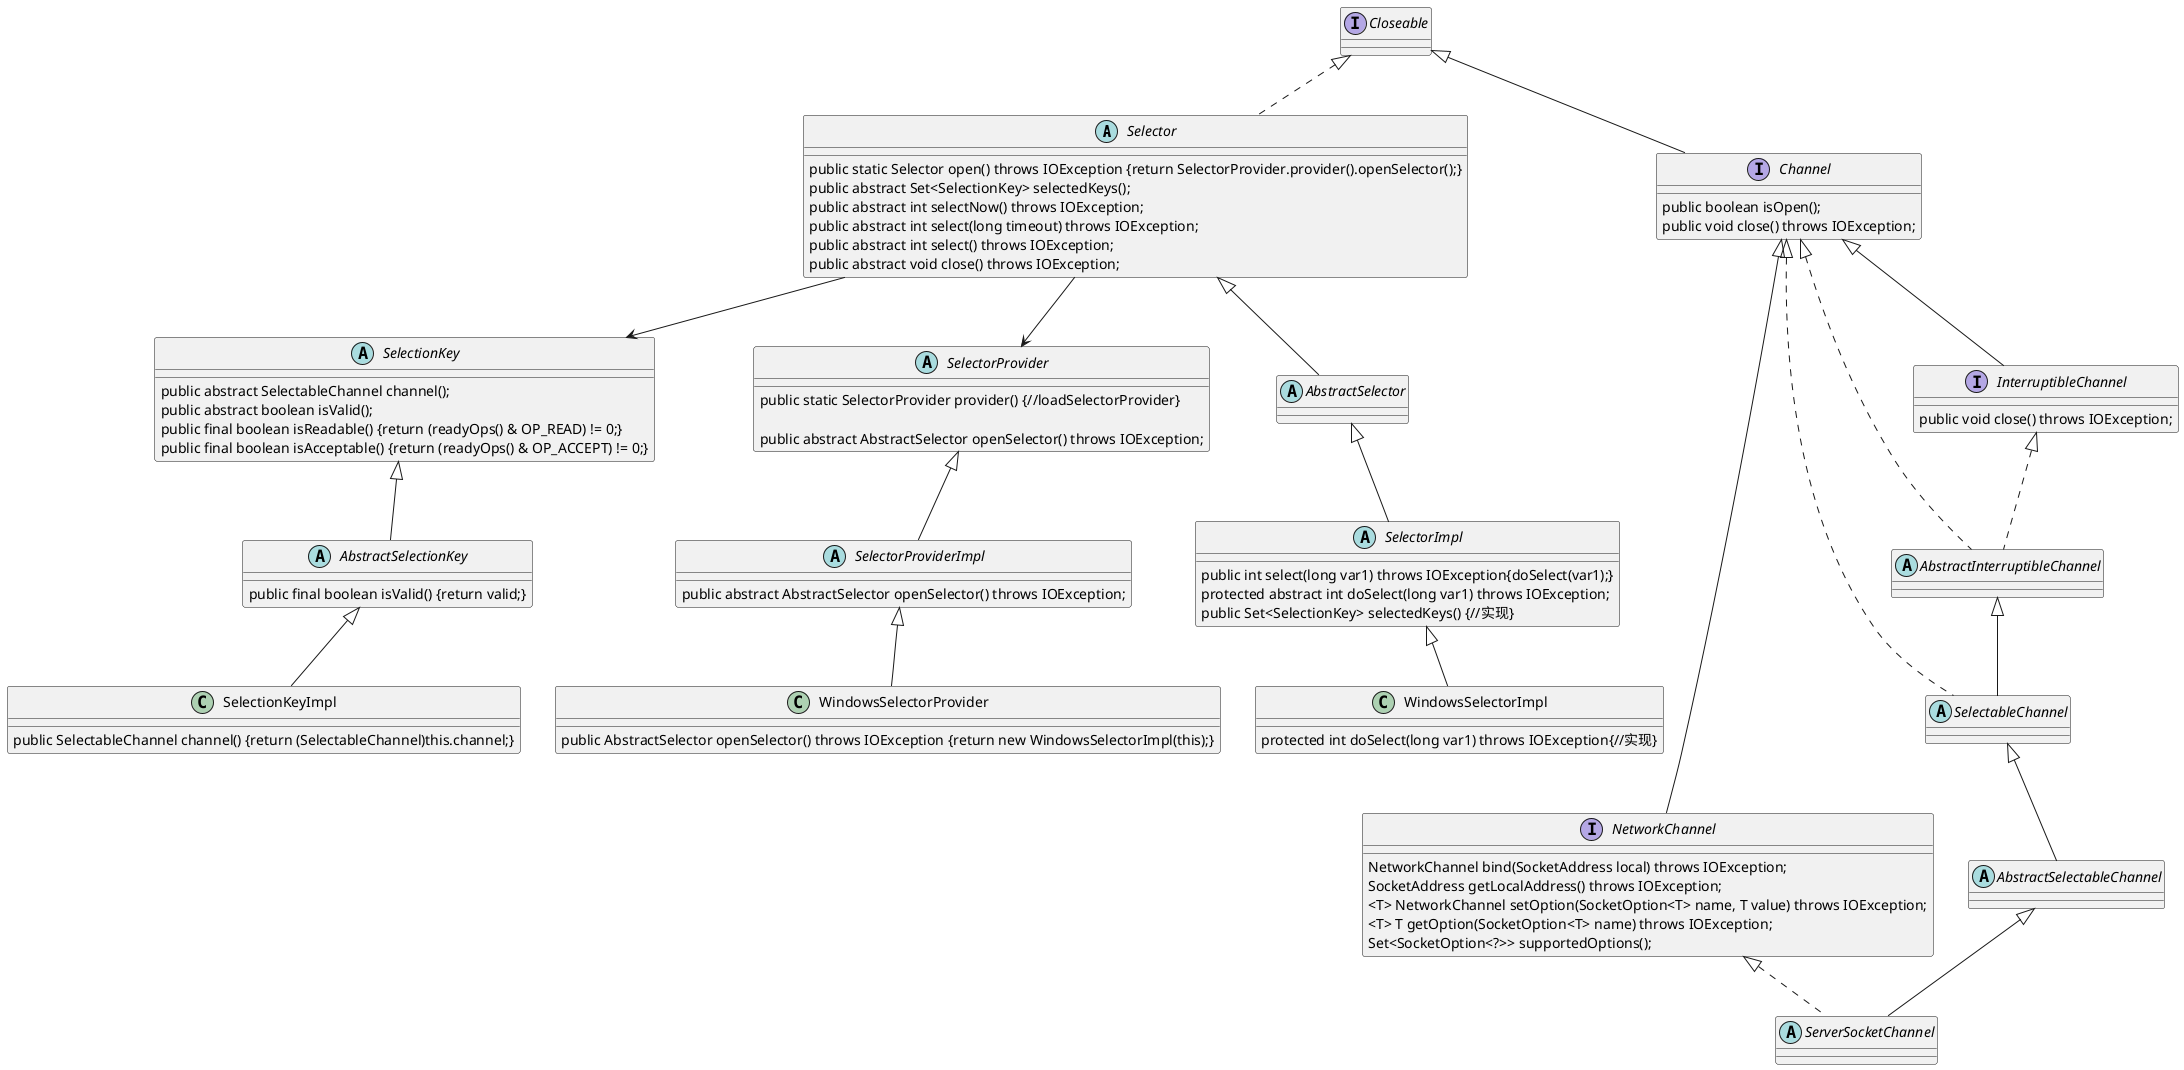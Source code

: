 @startuml
'https://plantuml.com/class-diagram

abstract class Selector implements Closeable{
    public static Selector open() throws IOException {return SelectorProvider.provider().openSelector();}
    public abstract Set<SelectionKey> selectedKeys();
    public abstract int selectNow() throws IOException;
    public abstract int select(long timeout) throws IOException;
    public abstract int select() throws IOException;
    public abstract void close() throws IOException;
}
abstract class SelectionKey{
    public abstract SelectableChannel channel();
    public abstract boolean isValid();
    public final boolean isReadable() {return (readyOps() & OP_READ) != 0;}
    public final boolean isAcceptable() {return (readyOps() & OP_ACCEPT) != 0;}
}
abstract class AbstractSelectionKey extends SelectionKey{
    public final boolean isValid() {return valid;}
}
class SelectionKeyImpl extends AbstractSelectionKey {
    public SelectableChannel channel() {return (SelectableChannel)this.channel;}
}
Selector --> SelectionKey
Selector --> SelectorProvider

abstract class SelectorProvider {

    public static SelectorProvider provider() {//loadSelectorProvider}

    public abstract AbstractSelector openSelector() throws IOException;
}

abstract class SelectorProviderImpl extends SelectorProvider {
    public abstract AbstractSelector openSelector() throws IOException;
}

class WindowsSelectorProvider extends SelectorProviderImpl {

    public AbstractSelector openSelector() throws IOException {return new WindowsSelectorImpl(this);}
}
abstract class SelectorImpl extends AbstractSelector{
    public int select(long var1) throws IOException{doSelect(var1);}
    protected abstract int doSelect(long var1) throws IOException;
    public Set<SelectionKey> selectedKeys() {//实现}
}
abstract class AbstractSelector extends Selector{

}
class WindowsSelectorImpl extends SelectorImpl{
    protected int doSelect(long var1) throws IOException{//实现}
}

interface Channel extends Closeable {
    public boolean isOpen();
    public void close() throws IOException;
}
interface NetworkChannel extends Channel{
        NetworkChannel bind(SocketAddress local) throws IOException;
        SocketAddress getLocalAddress() throws IOException;
        <T> NetworkChannel setOption(SocketOption<T> name, T value) throws IOException;
        <T> T getOption(SocketOption<T> name) throws IOException;
        Set<SocketOption<?>> supportedOptions();
}
abstract class ServerSocketChannel extends AbstractSelectableChannel implements NetworkChannel{}
abstract class AbstractSelectableChannel extends SelectableChannel{}
abstract class SelectableChannel extends AbstractInterruptibleChannel implements Channel{}
abstract class AbstractInterruptibleChannel implements Channel, InterruptibleChannel{}
interface InterruptibleChannel extends Channel{
    public void close() throws IOException;
}

@enduml
